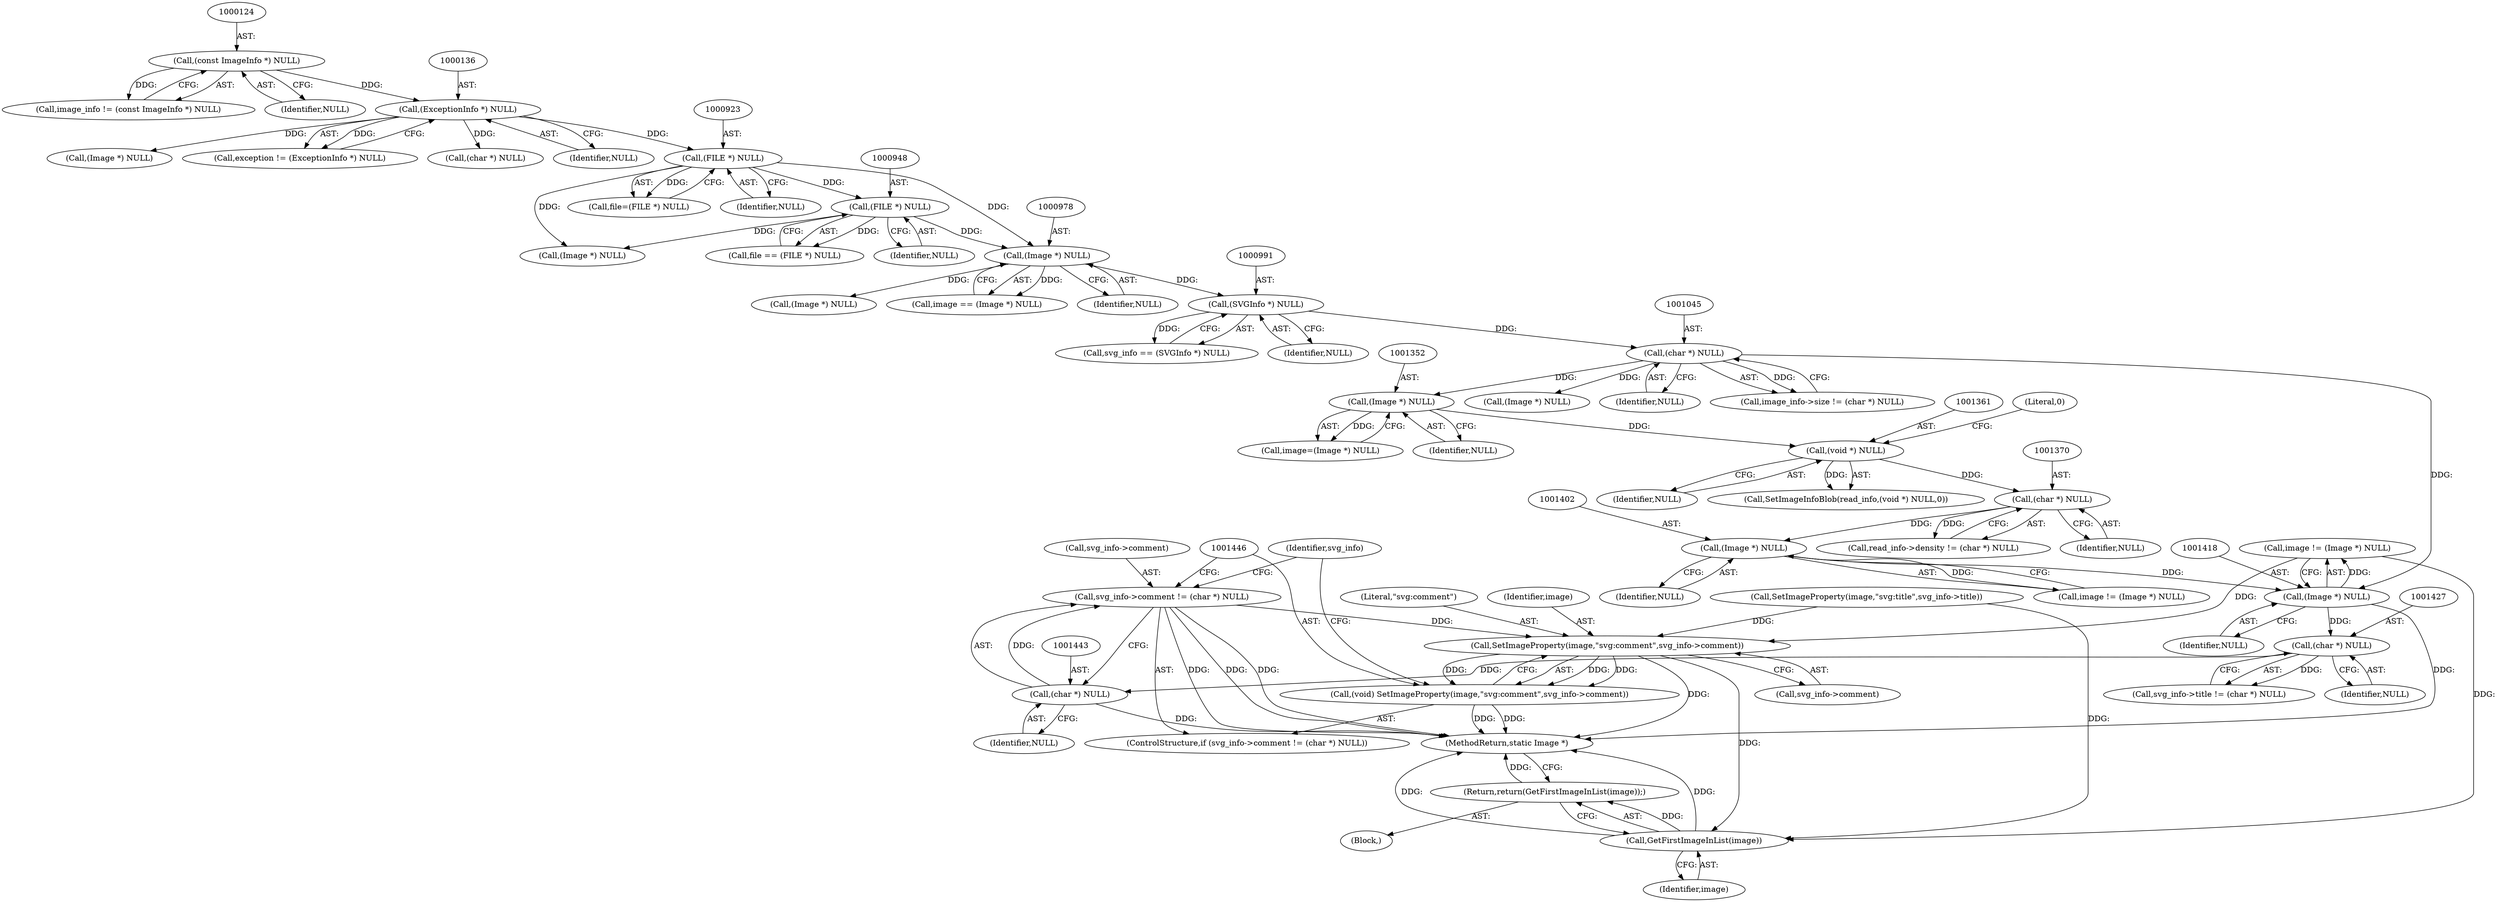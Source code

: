 digraph "0_ImageMagick_f6e9d0d9955e85bdd7540b251cd50d598dacc5e6_60@pointer" {
"1001438" [label="(Call,svg_info->comment != (char *) NULL)"];
"1001442" [label="(Call,(char *) NULL)"];
"1001426" [label="(Call,(char *) NULL)"];
"1001417" [label="(Call,(Image *) NULL)"];
"1001401" [label="(Call,(Image *) NULL)"];
"1001369" [label="(Call,(char *) NULL)"];
"1001360" [label="(Call,(void *) NULL)"];
"1001351" [label="(Call,(Image *) NULL)"];
"1001044" [label="(Call,(char *) NULL)"];
"1000990" [label="(Call,(SVGInfo *) NULL)"];
"1000977" [label="(Call,(Image *) NULL)"];
"1000947" [label="(Call,(FILE *) NULL)"];
"1000922" [label="(Call,(FILE *) NULL)"];
"1000135" [label="(Call,(ExceptionInfo *) NULL)"];
"1000123" [label="(Call,(const ImageInfo *) NULL)"];
"1001447" [label="(Call,SetImageProperty(image,\"svg:comment\",svg_info->comment))"];
"1001445" [label="(Call,(void) SetImageProperty(image,\"svg:comment\",svg_info->comment))"];
"1001462" [label="(Call,GetFirstImageInList(image))"];
"1001461" [label="(Return,return(GetFirstImageInList(image));)"];
"1000109" [label="(Block,)"];
"1001415" [label="(Call,image != (Image *) NULL)"];
"1001369" [label="(Call,(char *) NULL)"];
"1001371" [label="(Identifier,NULL)"];
"1000180" [label="(Call,(Image *) NULL)"];
"1001417" [label="(Call,(Image *) NULL)"];
"1001351" [label="(Call,(Image *) NULL)"];
"1001445" [label="(Call,(void) SetImageProperty(image,\"svg:comment\",svg_info->comment))"];
"1000990" [label="(Call,(SVGInfo *) NULL)"];
"1001358" [label="(Call,SetImageInfoBlob(read_info,(void *) NULL,0))"];
"1001422" [label="(Call,svg_info->title != (char *) NULL)"];
"1000922" [label="(Call,(FILE *) NULL)"];
"1000981" [label="(Call,(Image *) NULL)"];
"1001461" [label="(Return,return(GetFirstImageInList(image));)"];
"1001454" [label="(Identifier,svg_info)"];
"1000947" [label="(Call,(FILE *) NULL)"];
"1000133" [label="(Call,exception != (ExceptionInfo *) NULL)"];
"1000945" [label="(Call,file == (FILE *) NULL)"];
"1001360" [label="(Call,(void *) NULL)"];
"1001428" [label="(Identifier,NULL)"];
"1001363" [label="(Literal,0)"];
"1001401" [label="(Call,(Image *) NULL)"];
"1001353" [label="(Identifier,NULL)"];
"1001334" [label="(Call,(Image *) NULL)"];
"1000971" [label="(Call,(Image *) NULL)"];
"1001044" [label="(Call,(char *) NULL)"];
"1000975" [label="(Call,image == (Image *) NULL)"];
"1001426" [label="(Call,(char *) NULL)"];
"1000920" [label="(Call,file=(FILE *) NULL)"];
"1001463" [label="(Identifier,image)"];
"1001365" [label="(Call,read_info->density != (char *) NULL)"];
"1000135" [label="(Call,(ExceptionInfo *) NULL)"];
"1001362" [label="(Identifier,NULL)"];
"1000949" [label="(Identifier,NULL)"];
"1000245" [label="(Call,(char *) NULL)"];
"1000137" [label="(Identifier,NULL)"];
"1001349" [label="(Call,image=(Image *) NULL)"];
"1001403" [label="(Identifier,NULL)"];
"1000121" [label="(Call,image_info != (const ImageInfo *) NULL)"];
"1001439" [label="(Call,svg_info->comment)"];
"1001046" [label="(Identifier,NULL)"];
"1000125" [label="(Identifier,NULL)"];
"1001437" [label="(ControlStructure,if (svg_info->comment != (char *) NULL))"];
"1001040" [label="(Call,image_info->size != (char *) NULL)"];
"1000977" [label="(Call,(Image *) NULL)"];
"1001449" [label="(Literal,\"svg:comment\")"];
"1000988" [label="(Call,svg_info == (SVGInfo *) NULL)"];
"1001448" [label="(Identifier,image)"];
"1001442" [label="(Call,(char *) NULL)"];
"1001419" [label="(Identifier,NULL)"];
"1001431" [label="(Call,SetImageProperty(image,\"svg:title\",svg_info->title))"];
"1000924" [label="(Identifier,NULL)"];
"1001462" [label="(Call,GetFirstImageInList(image))"];
"1001438" [label="(Call,svg_info->comment != (char *) NULL)"];
"1001399" [label="(Call,image != (Image *) NULL)"];
"1000992" [label="(Identifier,NULL)"];
"1000123" [label="(Call,(const ImageInfo *) NULL)"];
"1001444" [label="(Identifier,NULL)"];
"1000979" [label="(Identifier,NULL)"];
"1001464" [label="(MethodReturn,static Image *)"];
"1001450" [label="(Call,svg_info->comment)"];
"1001447" [label="(Call,SetImageProperty(image,\"svg:comment\",svg_info->comment))"];
"1001438" -> "1001437"  [label="AST: "];
"1001438" -> "1001442"  [label="CFG: "];
"1001439" -> "1001438"  [label="AST: "];
"1001442" -> "1001438"  [label="AST: "];
"1001446" -> "1001438"  [label="CFG: "];
"1001454" -> "1001438"  [label="CFG: "];
"1001438" -> "1001464"  [label="DDG: "];
"1001438" -> "1001464"  [label="DDG: "];
"1001438" -> "1001464"  [label="DDG: "];
"1001442" -> "1001438"  [label="DDG: "];
"1001438" -> "1001447"  [label="DDG: "];
"1001442" -> "1001444"  [label="CFG: "];
"1001443" -> "1001442"  [label="AST: "];
"1001444" -> "1001442"  [label="AST: "];
"1001442" -> "1001464"  [label="DDG: "];
"1001426" -> "1001442"  [label="DDG: "];
"1001426" -> "1001422"  [label="AST: "];
"1001426" -> "1001428"  [label="CFG: "];
"1001427" -> "1001426"  [label="AST: "];
"1001428" -> "1001426"  [label="AST: "];
"1001422" -> "1001426"  [label="CFG: "];
"1001426" -> "1001422"  [label="DDG: "];
"1001417" -> "1001426"  [label="DDG: "];
"1001417" -> "1001415"  [label="AST: "];
"1001417" -> "1001419"  [label="CFG: "];
"1001418" -> "1001417"  [label="AST: "];
"1001419" -> "1001417"  [label="AST: "];
"1001415" -> "1001417"  [label="CFG: "];
"1001417" -> "1001464"  [label="DDG: "];
"1001417" -> "1001415"  [label="DDG: "];
"1001401" -> "1001417"  [label="DDG: "];
"1001044" -> "1001417"  [label="DDG: "];
"1001401" -> "1001399"  [label="AST: "];
"1001401" -> "1001403"  [label="CFG: "];
"1001402" -> "1001401"  [label="AST: "];
"1001403" -> "1001401"  [label="AST: "];
"1001399" -> "1001401"  [label="CFG: "];
"1001401" -> "1001399"  [label="DDG: "];
"1001369" -> "1001401"  [label="DDG: "];
"1001369" -> "1001365"  [label="AST: "];
"1001369" -> "1001371"  [label="CFG: "];
"1001370" -> "1001369"  [label="AST: "];
"1001371" -> "1001369"  [label="AST: "];
"1001365" -> "1001369"  [label="CFG: "];
"1001369" -> "1001365"  [label="DDG: "];
"1001360" -> "1001369"  [label="DDG: "];
"1001360" -> "1001358"  [label="AST: "];
"1001360" -> "1001362"  [label="CFG: "];
"1001361" -> "1001360"  [label="AST: "];
"1001362" -> "1001360"  [label="AST: "];
"1001363" -> "1001360"  [label="CFG: "];
"1001360" -> "1001358"  [label="DDG: "];
"1001351" -> "1001360"  [label="DDG: "];
"1001351" -> "1001349"  [label="AST: "];
"1001351" -> "1001353"  [label="CFG: "];
"1001352" -> "1001351"  [label="AST: "];
"1001353" -> "1001351"  [label="AST: "];
"1001349" -> "1001351"  [label="CFG: "];
"1001351" -> "1001349"  [label="DDG: "];
"1001044" -> "1001351"  [label="DDG: "];
"1001044" -> "1001040"  [label="AST: "];
"1001044" -> "1001046"  [label="CFG: "];
"1001045" -> "1001044"  [label="AST: "];
"1001046" -> "1001044"  [label="AST: "];
"1001040" -> "1001044"  [label="CFG: "];
"1001044" -> "1001040"  [label="DDG: "];
"1000990" -> "1001044"  [label="DDG: "];
"1001044" -> "1001334"  [label="DDG: "];
"1000990" -> "1000988"  [label="AST: "];
"1000990" -> "1000992"  [label="CFG: "];
"1000991" -> "1000990"  [label="AST: "];
"1000992" -> "1000990"  [label="AST: "];
"1000988" -> "1000990"  [label="CFG: "];
"1000990" -> "1000988"  [label="DDG: "];
"1000977" -> "1000990"  [label="DDG: "];
"1000977" -> "1000975"  [label="AST: "];
"1000977" -> "1000979"  [label="CFG: "];
"1000978" -> "1000977"  [label="AST: "];
"1000979" -> "1000977"  [label="AST: "];
"1000975" -> "1000977"  [label="CFG: "];
"1000977" -> "1000975"  [label="DDG: "];
"1000947" -> "1000977"  [label="DDG: "];
"1000922" -> "1000977"  [label="DDG: "];
"1000977" -> "1000981"  [label="DDG: "];
"1000947" -> "1000945"  [label="AST: "];
"1000947" -> "1000949"  [label="CFG: "];
"1000948" -> "1000947"  [label="AST: "];
"1000949" -> "1000947"  [label="AST: "];
"1000945" -> "1000947"  [label="CFG: "];
"1000947" -> "1000945"  [label="DDG: "];
"1000922" -> "1000947"  [label="DDG: "];
"1000947" -> "1000971"  [label="DDG: "];
"1000922" -> "1000920"  [label="AST: "];
"1000922" -> "1000924"  [label="CFG: "];
"1000923" -> "1000922"  [label="AST: "];
"1000924" -> "1000922"  [label="AST: "];
"1000920" -> "1000922"  [label="CFG: "];
"1000922" -> "1000920"  [label="DDG: "];
"1000135" -> "1000922"  [label="DDG: "];
"1000922" -> "1000971"  [label="DDG: "];
"1000135" -> "1000133"  [label="AST: "];
"1000135" -> "1000137"  [label="CFG: "];
"1000136" -> "1000135"  [label="AST: "];
"1000137" -> "1000135"  [label="AST: "];
"1000133" -> "1000135"  [label="CFG: "];
"1000135" -> "1000133"  [label="DDG: "];
"1000123" -> "1000135"  [label="DDG: "];
"1000135" -> "1000180"  [label="DDG: "];
"1000135" -> "1000245"  [label="DDG: "];
"1000123" -> "1000121"  [label="AST: "];
"1000123" -> "1000125"  [label="CFG: "];
"1000124" -> "1000123"  [label="AST: "];
"1000125" -> "1000123"  [label="AST: "];
"1000121" -> "1000123"  [label="CFG: "];
"1000123" -> "1000121"  [label="DDG: "];
"1001447" -> "1001445"  [label="AST: "];
"1001447" -> "1001450"  [label="CFG: "];
"1001448" -> "1001447"  [label="AST: "];
"1001449" -> "1001447"  [label="AST: "];
"1001450" -> "1001447"  [label="AST: "];
"1001445" -> "1001447"  [label="CFG: "];
"1001447" -> "1001464"  [label="DDG: "];
"1001447" -> "1001445"  [label="DDG: "];
"1001447" -> "1001445"  [label="DDG: "];
"1001447" -> "1001445"  [label="DDG: "];
"1001431" -> "1001447"  [label="DDG: "];
"1001415" -> "1001447"  [label="DDG: "];
"1001447" -> "1001462"  [label="DDG: "];
"1001445" -> "1001437"  [label="AST: "];
"1001446" -> "1001445"  [label="AST: "];
"1001454" -> "1001445"  [label="CFG: "];
"1001445" -> "1001464"  [label="DDG: "];
"1001445" -> "1001464"  [label="DDG: "];
"1001462" -> "1001461"  [label="AST: "];
"1001462" -> "1001463"  [label="CFG: "];
"1001463" -> "1001462"  [label="AST: "];
"1001461" -> "1001462"  [label="CFG: "];
"1001462" -> "1001464"  [label="DDG: "];
"1001462" -> "1001464"  [label="DDG: "];
"1001462" -> "1001461"  [label="DDG: "];
"1001431" -> "1001462"  [label="DDG: "];
"1001415" -> "1001462"  [label="DDG: "];
"1001461" -> "1000109"  [label="AST: "];
"1001464" -> "1001461"  [label="CFG: "];
"1001461" -> "1001464"  [label="DDG: "];
}
